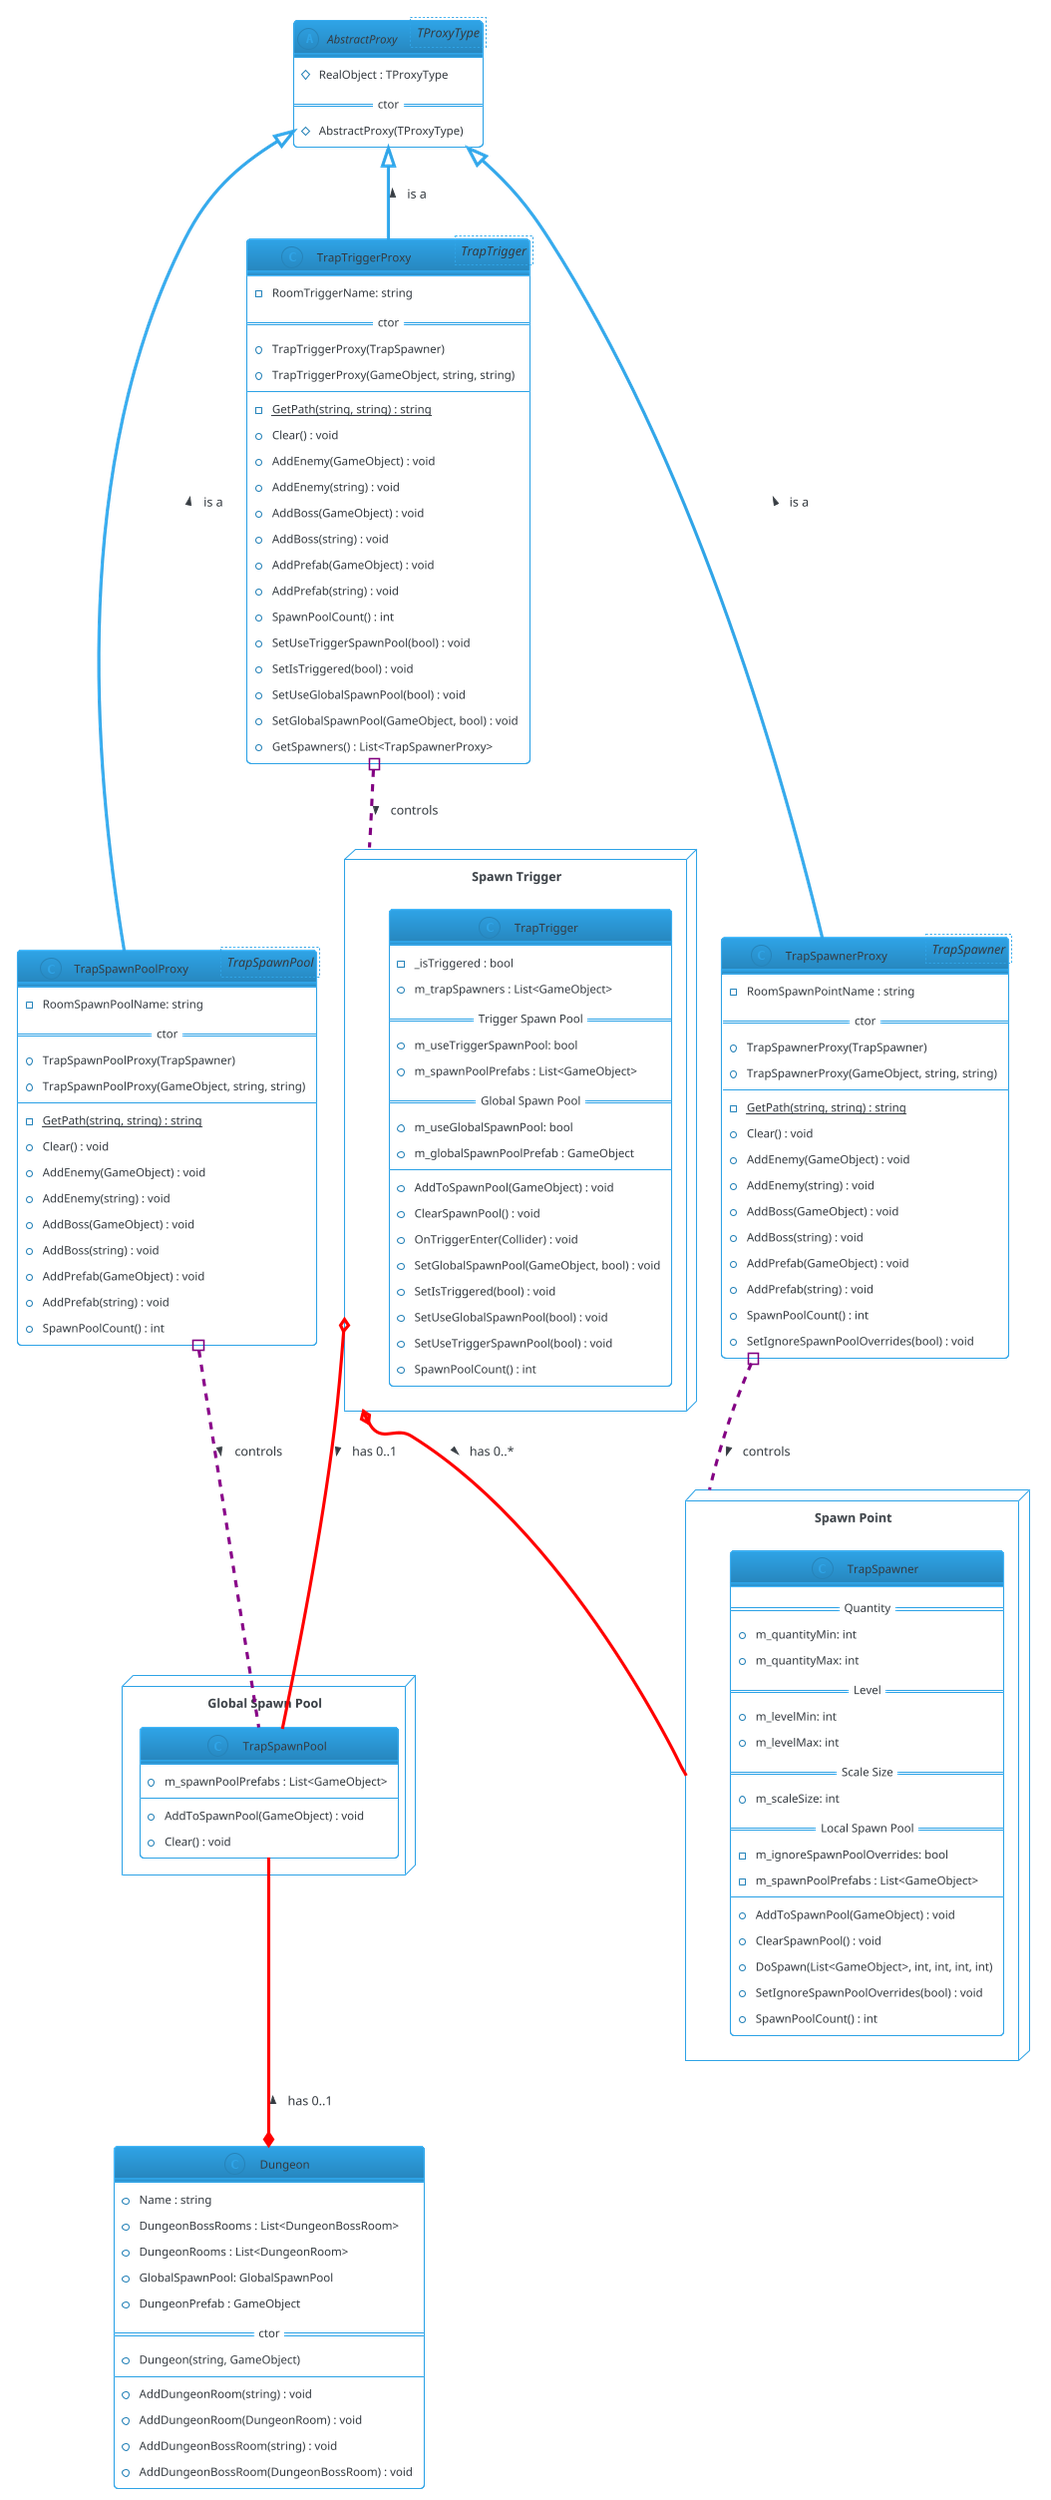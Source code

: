 @startuml
!theme cerulean-outline
'skinparam groupInheritance 3

package "Spawn Trigger" as TrapTrigger <<Node>> {
  class TrapTrigger {
     - _isTriggered : bool
     + m_trapSpawners : List<GameObject>
     == Trigger Spawn Pool ==
     + m_useTriggerSpawnPool: bool
     + m_spawnPoolPrefabs : List<GameObject>
     == Global Spawn Pool ==
     + m_useGlobalSpawnPool: bool
     + m_globalSpawnPoolPrefab : GameObject
     --
     + AddToSpawnPool(GameObject) : void
     + ClearSpawnPool() : void
     + OnTriggerEnter(Collider) : void
     + SetGlobalSpawnPool(GameObject, bool) : void
     + SetIsTriggered(bool) : void
     + SetUseGlobalSpawnPool(bool) : void
     + SetUseTriggerSpawnPool(bool) : void
     + SpawnPoolCount() : int
  }
}

package "Global Spawn Pool" as GlobalSpawnPool <<Node>> {
  class TrapSpawnPool {
     + m_spawnPoolPrefabs : List<GameObject>
     + AddToSpawnPool(GameObject) : void
     + Clear() : void
  }
}

package "Spawn Point" as TrapSpawner <<Node>> {
  class TrapSpawner {
     == Quantity ==
     + m_quantityMin: int
     + m_quantityMax: int
     == Level ==
     + m_levelMin: int
     + m_levelMax: int
     == Scale Size ==
     + m_scaleSize: int
     == Local Spawn Pool ==
     - m_ignoreSpawnPoolOverrides: bool
     - m_spawnPoolPrefabs : List<GameObject>
     --
     + AddToSpawnPool(GameObject) : void
     + ClearSpawnPool() : void
     + DoSpawn(List<GameObject>, int, int, int, int)
     + SetIgnoreSpawnPoolOverrides(bool) : void
     + SpawnPoolCount() : int
  }
}

abstract class AbstractProxy<TProxyType> {
  # RealObject : TProxyType
  == ctor ==
  # AbstractProxy(TProxyType)
}

class TrapSpawnerProxy <TrapSpawner>{
  - RoomSpawnPointName : string
  == ctor ==
  + TrapSpawnerProxy(TrapSpawner)
  + TrapSpawnerProxy(GameObject, string, string)
  --
  - {static} GetPath(string, string) : string
  + Clear() : void
  + AddEnemy(GameObject) : void
  + AddEnemy(string) : void
  + AddBoss(GameObject) : void
  + AddBoss(string) : void
  + AddPrefab(GameObject) : void
  + AddPrefab(string) : void
  + SpawnPoolCount() : int
  + SetIgnoreSpawnPoolOverrides(bool) : void
}

class TrapTriggerProxy<TrapTrigger>{
  - RoomTriggerName: string
  == ctor ==
  + TrapTriggerProxy(TrapSpawner)
  + TrapTriggerProxy(GameObject, string, string)
  --
  - {static} GetPath(string, string) : string
  + Clear() : void
  + AddEnemy(GameObject) : void
  + AddEnemy(string) : void
  + AddBoss(GameObject) : void
  + AddBoss(string) : void
  + AddPrefab(GameObject) : void
  + AddPrefab(string) : void
  + SpawnPoolCount() : int
  + SetUseTriggerSpawnPool(bool) : void
  + SetIsTriggered(bool) : void
  + SetUseGlobalSpawnPool(bool) : void
  + SetGlobalSpawnPool(GameObject, bool) : void
  + GetSpawners() : List<TrapSpawnerProxy>
}

class TrapSpawnPoolProxy<TrapSpawnPool>{
  - RoomSpawnPoolName: string
  == ctor ==
  + TrapSpawnPoolProxy(TrapSpawner)
  + TrapSpawnPoolProxy(GameObject, string, string)
  --
  - {static} GetPath(string, string) : string
  + Clear() : void
  + AddEnemy(GameObject) : void
  + AddEnemy(string) : void
  + AddBoss(GameObject) : void
  + AddBoss(string) : void
  + AddPrefab(GameObject) : void
  + AddPrefab(string) : void
  + SpawnPoolCount() : int
}

class Dungeon {
  + Name : string
  + DungeonBossRooms : List<DungeonBossRoom>
  + DungeonRooms : List<DungeonRoom>
  + GlobalSpawnPool: GlobalSpawnPool
  + DungeonPrefab : GameObject
  == ctor ==
  + Dungeon(string, GameObject)
  --
  + AddDungeonRoom(string) : void
  + AddDungeonRoom(DungeonRoom) : void
  + AddDungeonBossRoom(string) : void
  + AddDungeonBossRoom(DungeonBossRoom) : void
}

AbstractProxy <|-down- TrapSpawnerProxy : < is a
AbstractProxy <|-down- TrapTriggerProxy: < is a
AbstractProxy <|-down- TrapSpawnPoolProxy: < is a
TrapSpawnPool .up.# TrapSpawnPoolProxy #purple : < controls
TrapSpawner .up.# TrapSpawnerProxy #purple : < controls
TrapTrigger .up.# TrapTriggerProxy #purple : < controls
TrapTrigger o-- TrapSpawnPool #red : has 0..1 >
TrapTrigger o-- TrapSpawner #red : has 0..* >
Dungeon *-up- TrapSpawnPool #red : has 0..1 >
@enduml
